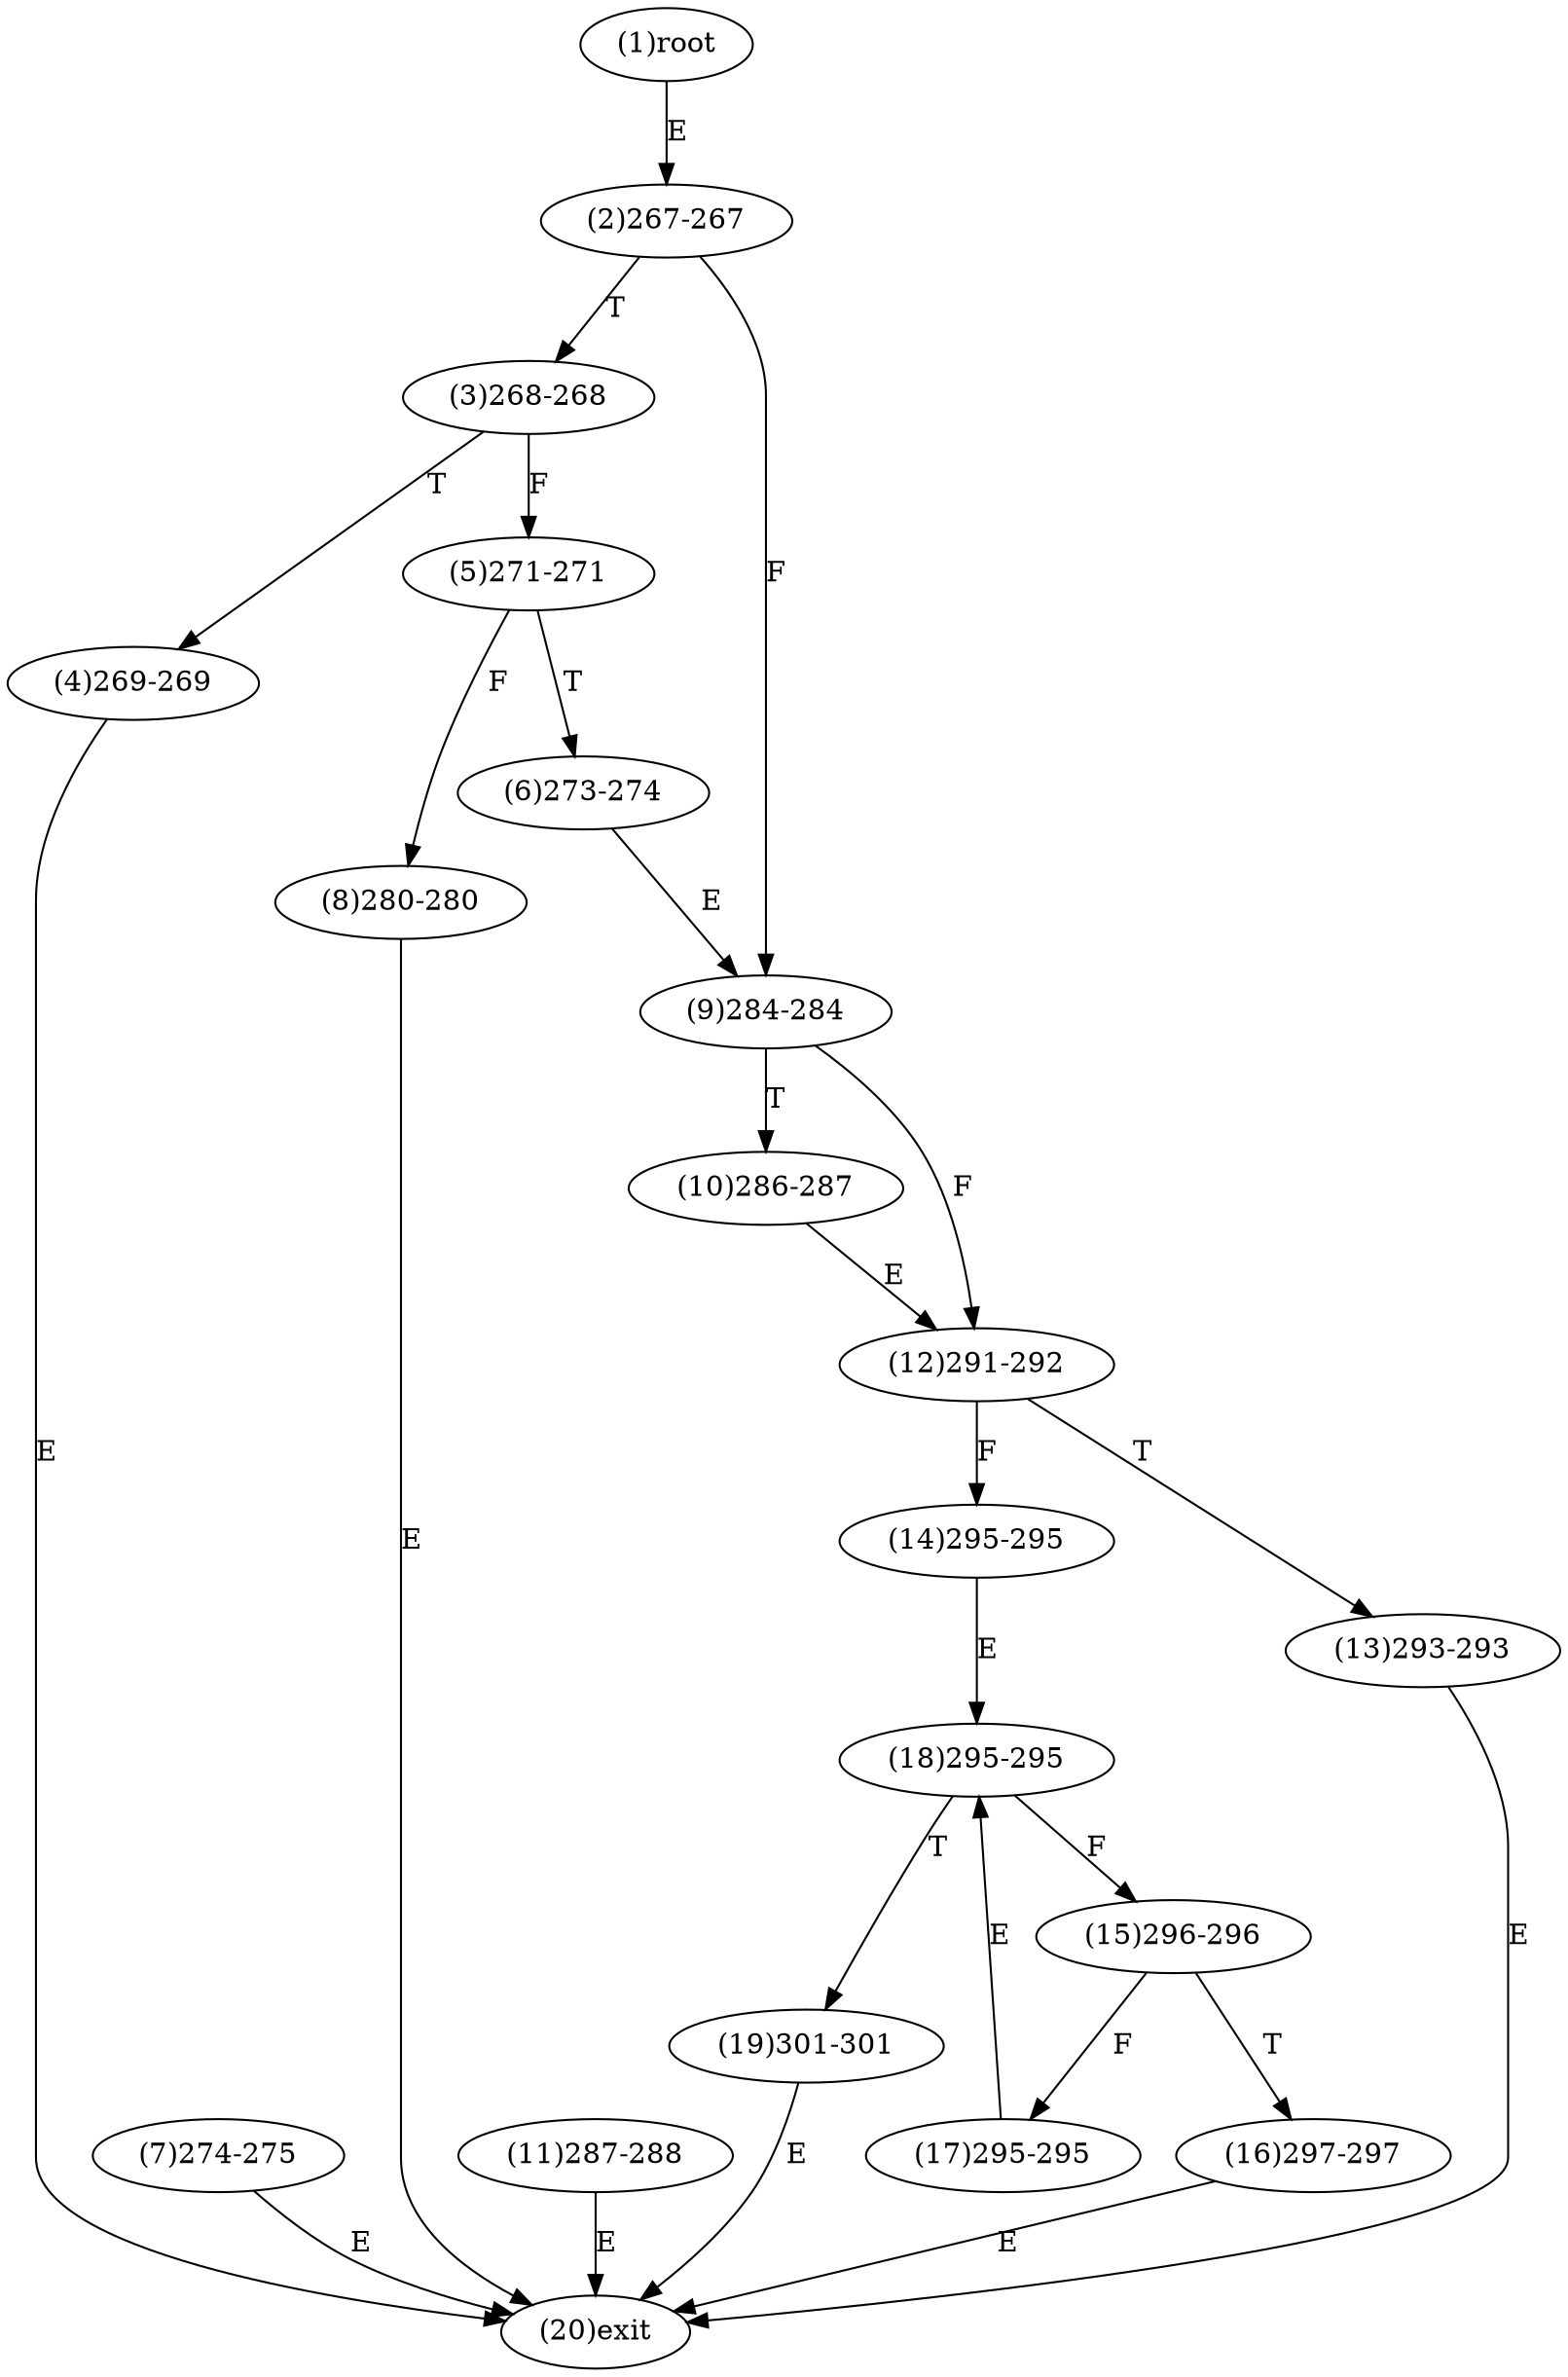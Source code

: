 digraph "" { 
1[ label="(1)root"];
2[ label="(2)267-267"];
3[ label="(3)268-268"];
4[ label="(4)269-269"];
5[ label="(5)271-271"];
6[ label="(6)273-274"];
7[ label="(7)274-275"];
8[ label="(8)280-280"];
9[ label="(9)284-284"];
10[ label="(10)286-287"];
11[ label="(11)287-288"];
12[ label="(12)291-292"];
13[ label="(13)293-293"];
14[ label="(14)295-295"];
15[ label="(15)296-296"];
17[ label="(17)295-295"];
16[ label="(16)297-297"];
19[ label="(19)301-301"];
18[ label="(18)295-295"];
20[ label="(20)exit"];
1->2[ label="E"];
2->9[ label="F"];
2->3[ label="T"];
3->5[ label="F"];
3->4[ label="T"];
4->20[ label="E"];
5->8[ label="F"];
5->6[ label="T"];
6->9[ label="E"];
7->20[ label="E"];
8->20[ label="E"];
9->12[ label="F"];
9->10[ label="T"];
10->12[ label="E"];
11->20[ label="E"];
12->14[ label="F"];
12->13[ label="T"];
13->20[ label="E"];
14->18[ label="E"];
15->17[ label="F"];
15->16[ label="T"];
16->20[ label="E"];
17->18[ label="E"];
18->15[ label="F"];
18->19[ label="T"];
19->20[ label="E"];
}